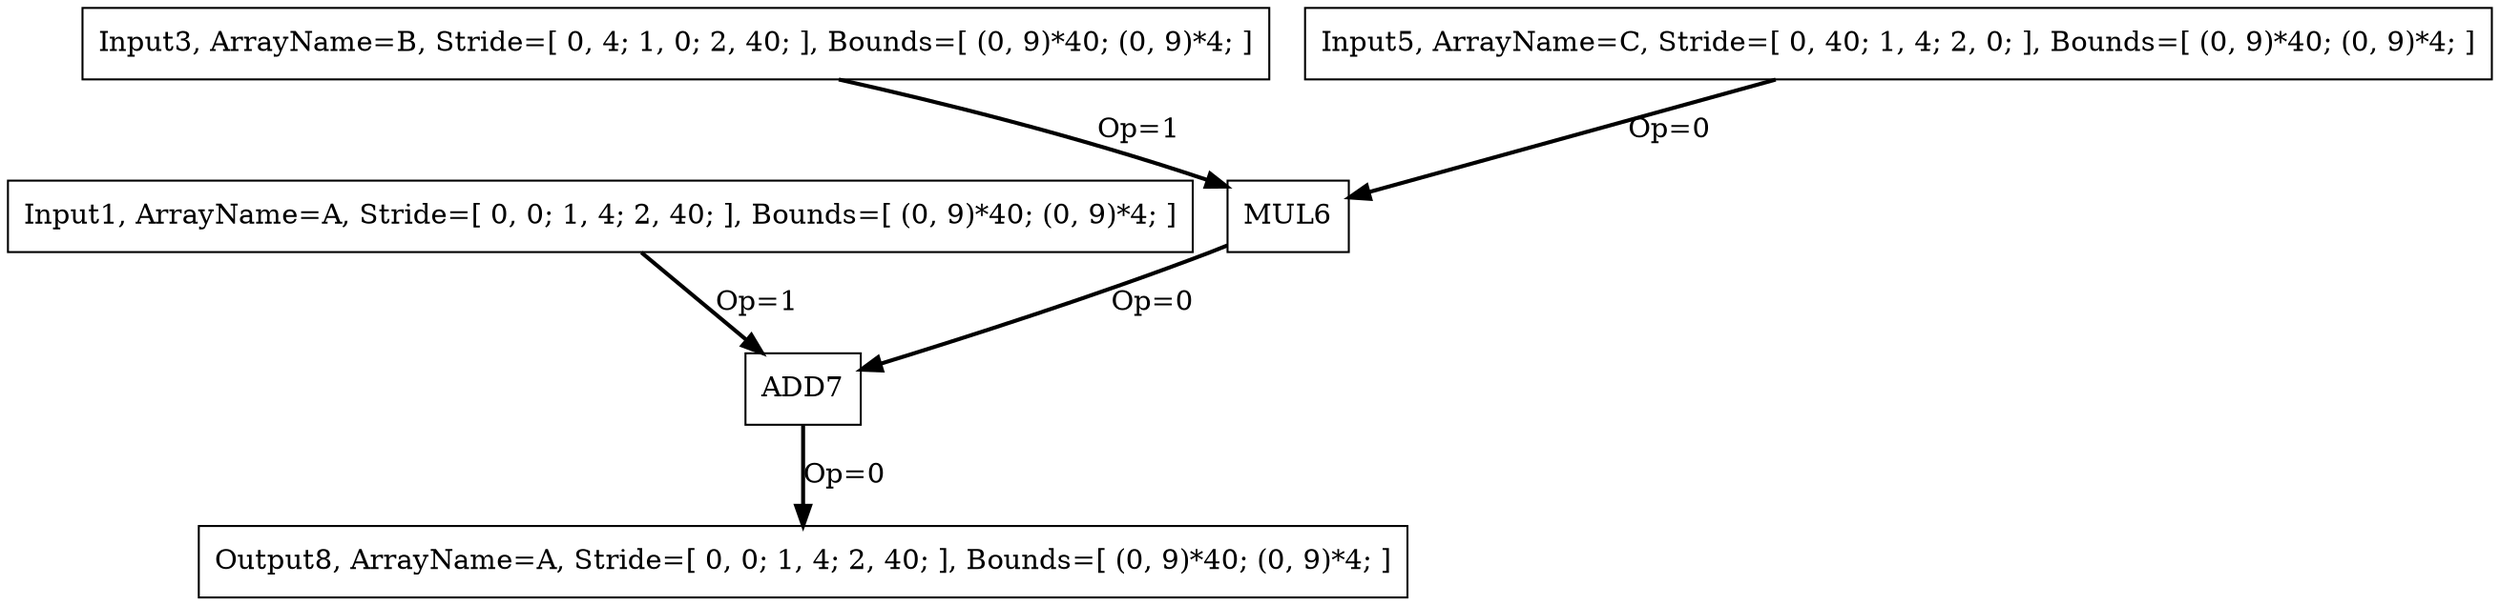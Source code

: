 Digraph G {
Input1[label = "Input1, ArrayName=A, Stride=[ 0, 0; 1, 4; 2, 40; ], Bounds=[ (0, 9)*40; (0, 9)*4; ]", shape = box, color = black];
Input3[label = "Input3, ArrayName=B, Stride=[ 0, 4; 1, 0; 2, 40; ], Bounds=[ (0, 9)*40; (0, 9)*4; ]", shape = box, color = black];
Input5[label = "Input5, ArrayName=C, Stride=[ 0, 40; 1, 4; 2, 0; ], Bounds=[ (0, 9)*40; (0, 9)*4; ]", shape = box, color = black];
MUL6[label = "MUL6", shape = box, color = black];
ADD7[label = "ADD7", shape = box, color = black];
Output8[label = "Output8, ArrayName=A, Stride=[ 0, 0; 1, 4; 2, 40; ], Bounds=[ (0, 9)*40; (0, 9)*4; ]", shape = box, color = black];
Input1 -> ADD7[color = black, style = bold, label = "Op=1"];
Input3 -> MUL6[color = black, style = bold, label = "Op=1"];
Input5 -> MUL6[color = black, style = bold, label = "Op=0"];
MUL6 -> ADD7[color = black, style = bold, label = "Op=0"];
ADD7 -> Output8[color = black, style = bold, label = "Op=0"];
}
